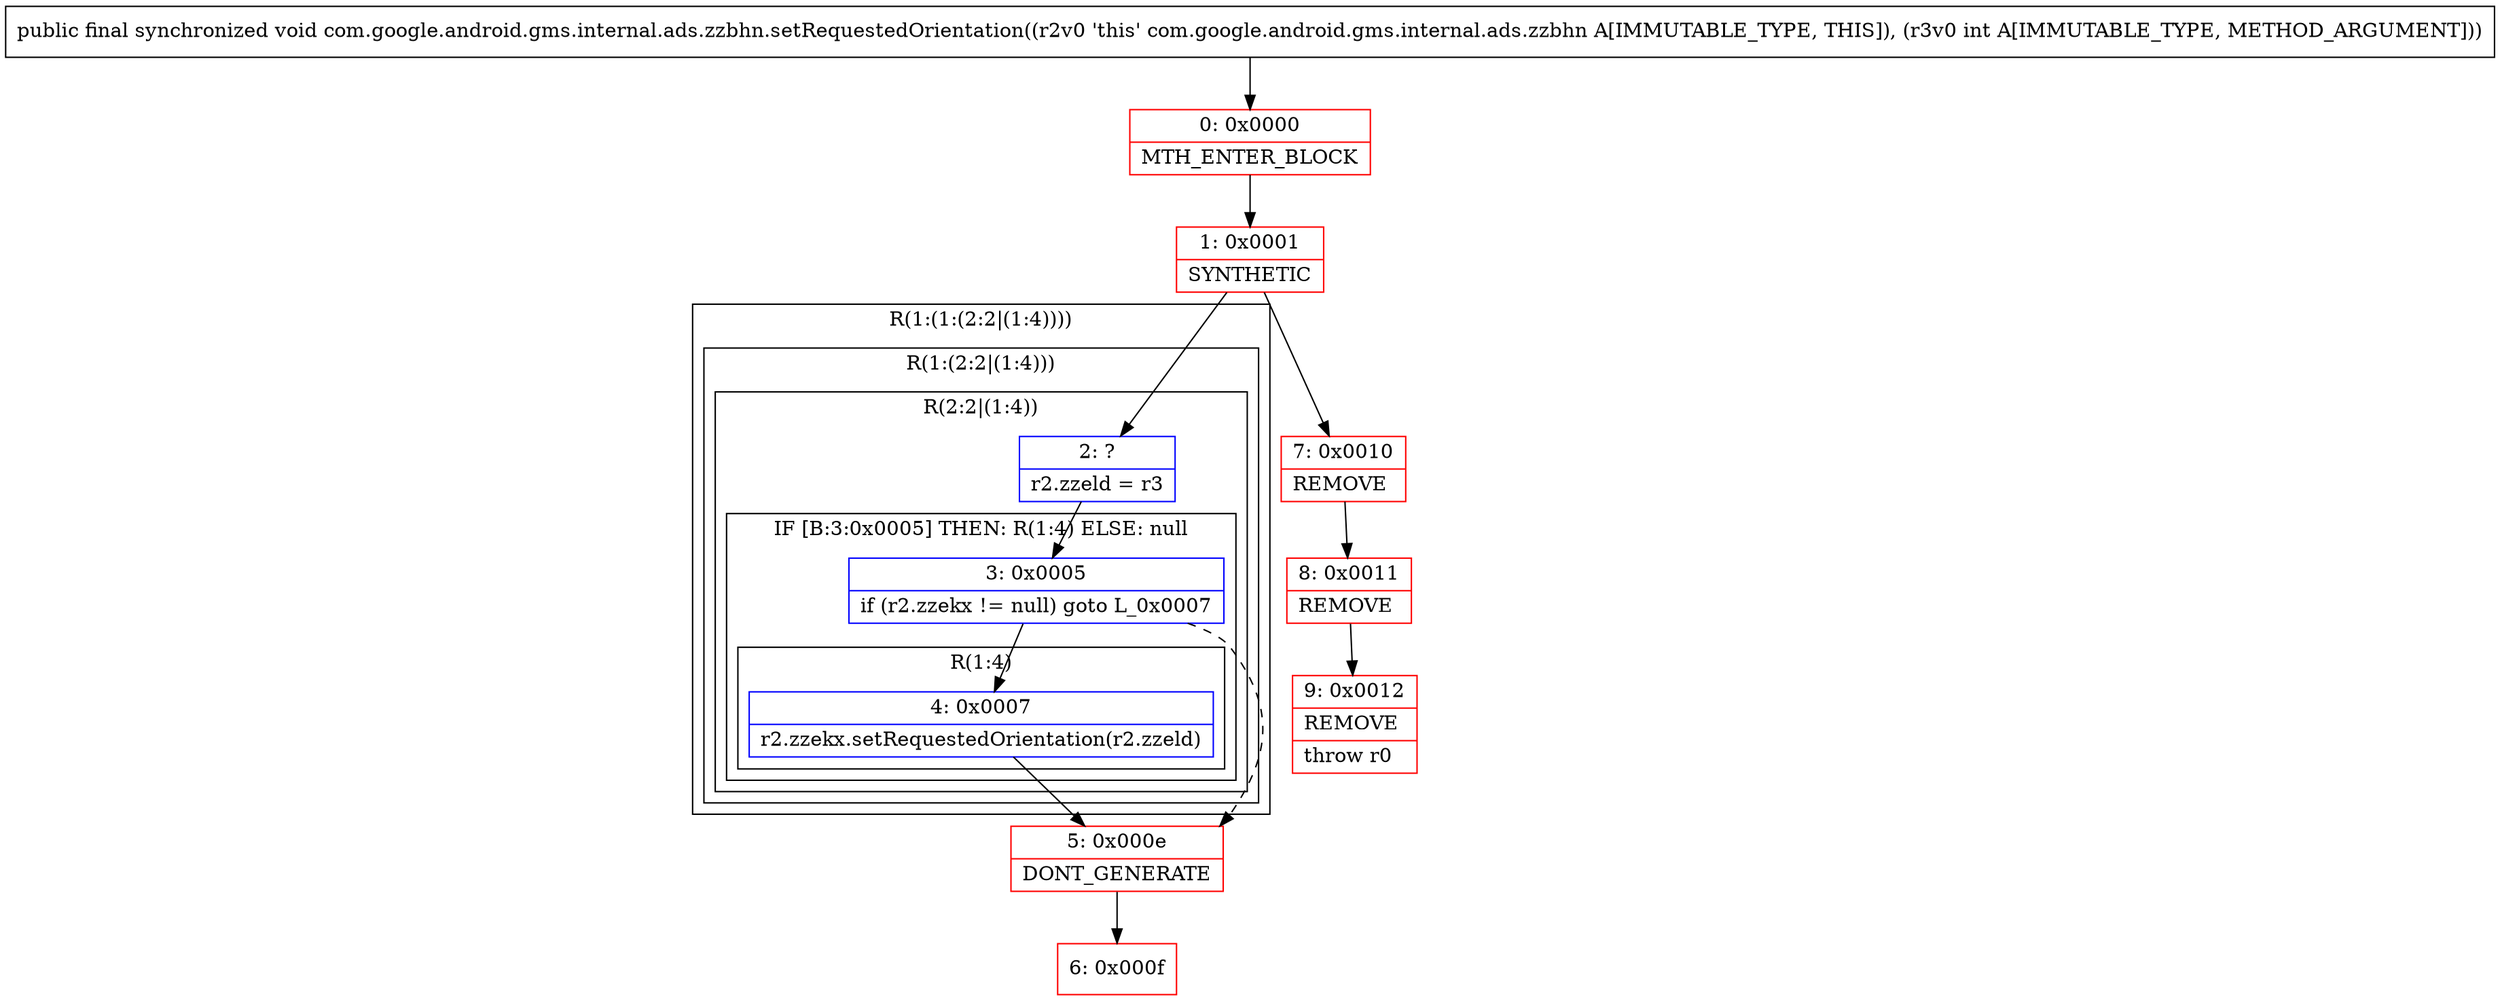 digraph "CFG forcom.google.android.gms.internal.ads.zzbhn.setRequestedOrientation(I)V" {
subgraph cluster_Region_700806274 {
label = "R(1:(1:(2:2|(1:4))))";
node [shape=record,color=blue];
subgraph cluster_Region_476914260 {
label = "R(1:(2:2|(1:4)))";
node [shape=record,color=blue];
subgraph cluster_Region_216693314 {
label = "R(2:2|(1:4))";
node [shape=record,color=blue];
Node_2 [shape=record,label="{2\:\ ?|r2.zzeld = r3\l}"];
subgraph cluster_IfRegion_343291187 {
label = "IF [B:3:0x0005] THEN: R(1:4) ELSE: null";
node [shape=record,color=blue];
Node_3 [shape=record,label="{3\:\ 0x0005|if (r2.zzekx != null) goto L_0x0007\l}"];
subgraph cluster_Region_378872411 {
label = "R(1:4)";
node [shape=record,color=blue];
Node_4 [shape=record,label="{4\:\ 0x0007|r2.zzekx.setRequestedOrientation(r2.zzeld)\l}"];
}
}
}
}
}
Node_0 [shape=record,color=red,label="{0\:\ 0x0000|MTH_ENTER_BLOCK\l}"];
Node_1 [shape=record,color=red,label="{1\:\ 0x0001|SYNTHETIC\l}"];
Node_5 [shape=record,color=red,label="{5\:\ 0x000e|DONT_GENERATE\l}"];
Node_6 [shape=record,color=red,label="{6\:\ 0x000f}"];
Node_7 [shape=record,color=red,label="{7\:\ 0x0010|REMOVE\l}"];
Node_8 [shape=record,color=red,label="{8\:\ 0x0011|REMOVE\l}"];
Node_9 [shape=record,color=red,label="{9\:\ 0x0012|REMOVE\l|throw r0\l}"];
MethodNode[shape=record,label="{public final synchronized void com.google.android.gms.internal.ads.zzbhn.setRequestedOrientation((r2v0 'this' com.google.android.gms.internal.ads.zzbhn A[IMMUTABLE_TYPE, THIS]), (r3v0 int A[IMMUTABLE_TYPE, METHOD_ARGUMENT])) }"];
MethodNode -> Node_0;
Node_2 -> Node_3;
Node_3 -> Node_4;
Node_3 -> Node_5[style=dashed];
Node_4 -> Node_5;
Node_0 -> Node_1;
Node_1 -> Node_2;
Node_1 -> Node_7;
Node_5 -> Node_6;
Node_7 -> Node_8;
Node_8 -> Node_9;
}


